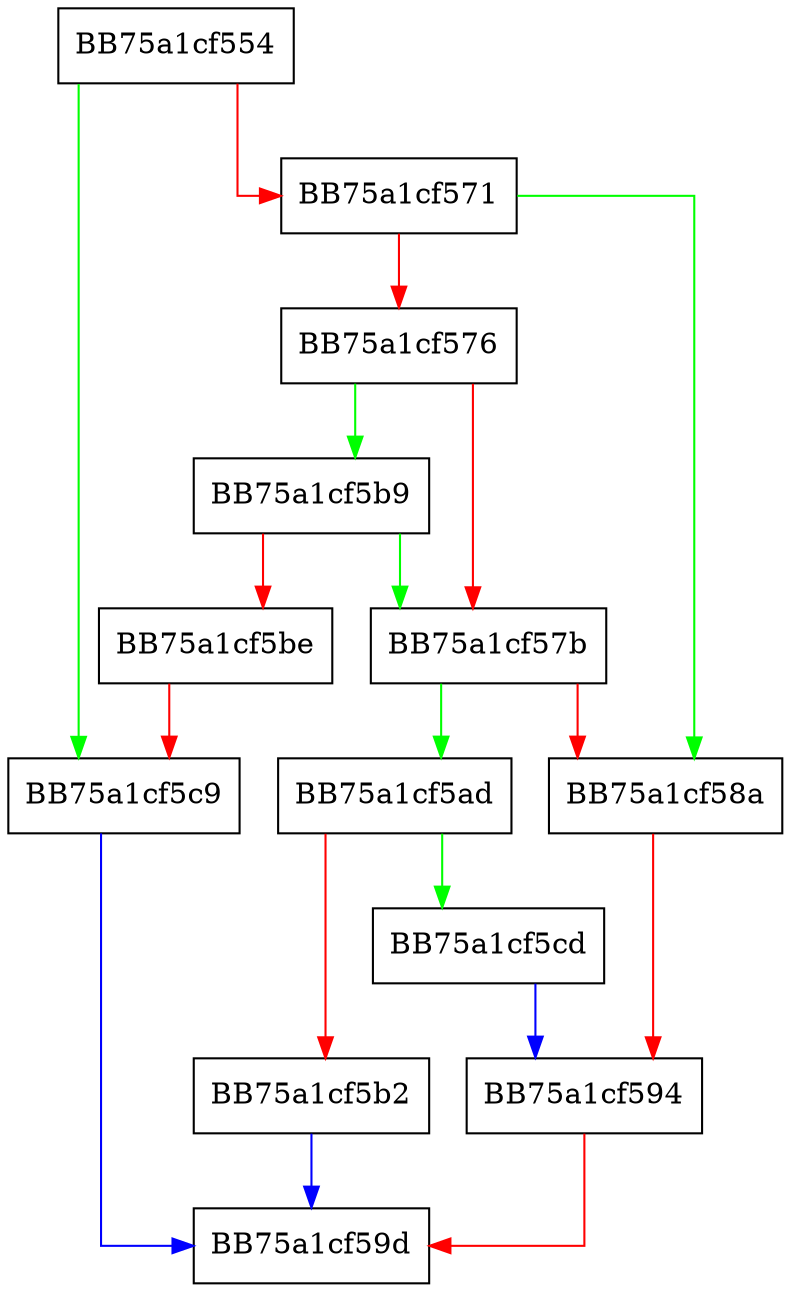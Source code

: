 digraph memcpy_s {
  node [shape="box"];
  graph [splines=ortho];
  BB75a1cf554 -> BB75a1cf5c9 [color="green"];
  BB75a1cf554 -> BB75a1cf571 [color="red"];
  BB75a1cf571 -> BB75a1cf58a [color="green"];
  BB75a1cf571 -> BB75a1cf576 [color="red"];
  BB75a1cf576 -> BB75a1cf5b9 [color="green"];
  BB75a1cf576 -> BB75a1cf57b [color="red"];
  BB75a1cf57b -> BB75a1cf5ad [color="green"];
  BB75a1cf57b -> BB75a1cf58a [color="red"];
  BB75a1cf58a -> BB75a1cf594 [color="red"];
  BB75a1cf594 -> BB75a1cf59d [color="red"];
  BB75a1cf5ad -> BB75a1cf5cd [color="green"];
  BB75a1cf5ad -> BB75a1cf5b2 [color="red"];
  BB75a1cf5b2 -> BB75a1cf59d [color="blue"];
  BB75a1cf5b9 -> BB75a1cf57b [color="green"];
  BB75a1cf5b9 -> BB75a1cf5be [color="red"];
  BB75a1cf5be -> BB75a1cf5c9 [color="red"];
  BB75a1cf5c9 -> BB75a1cf59d [color="blue"];
  BB75a1cf5cd -> BB75a1cf594 [color="blue"];
}